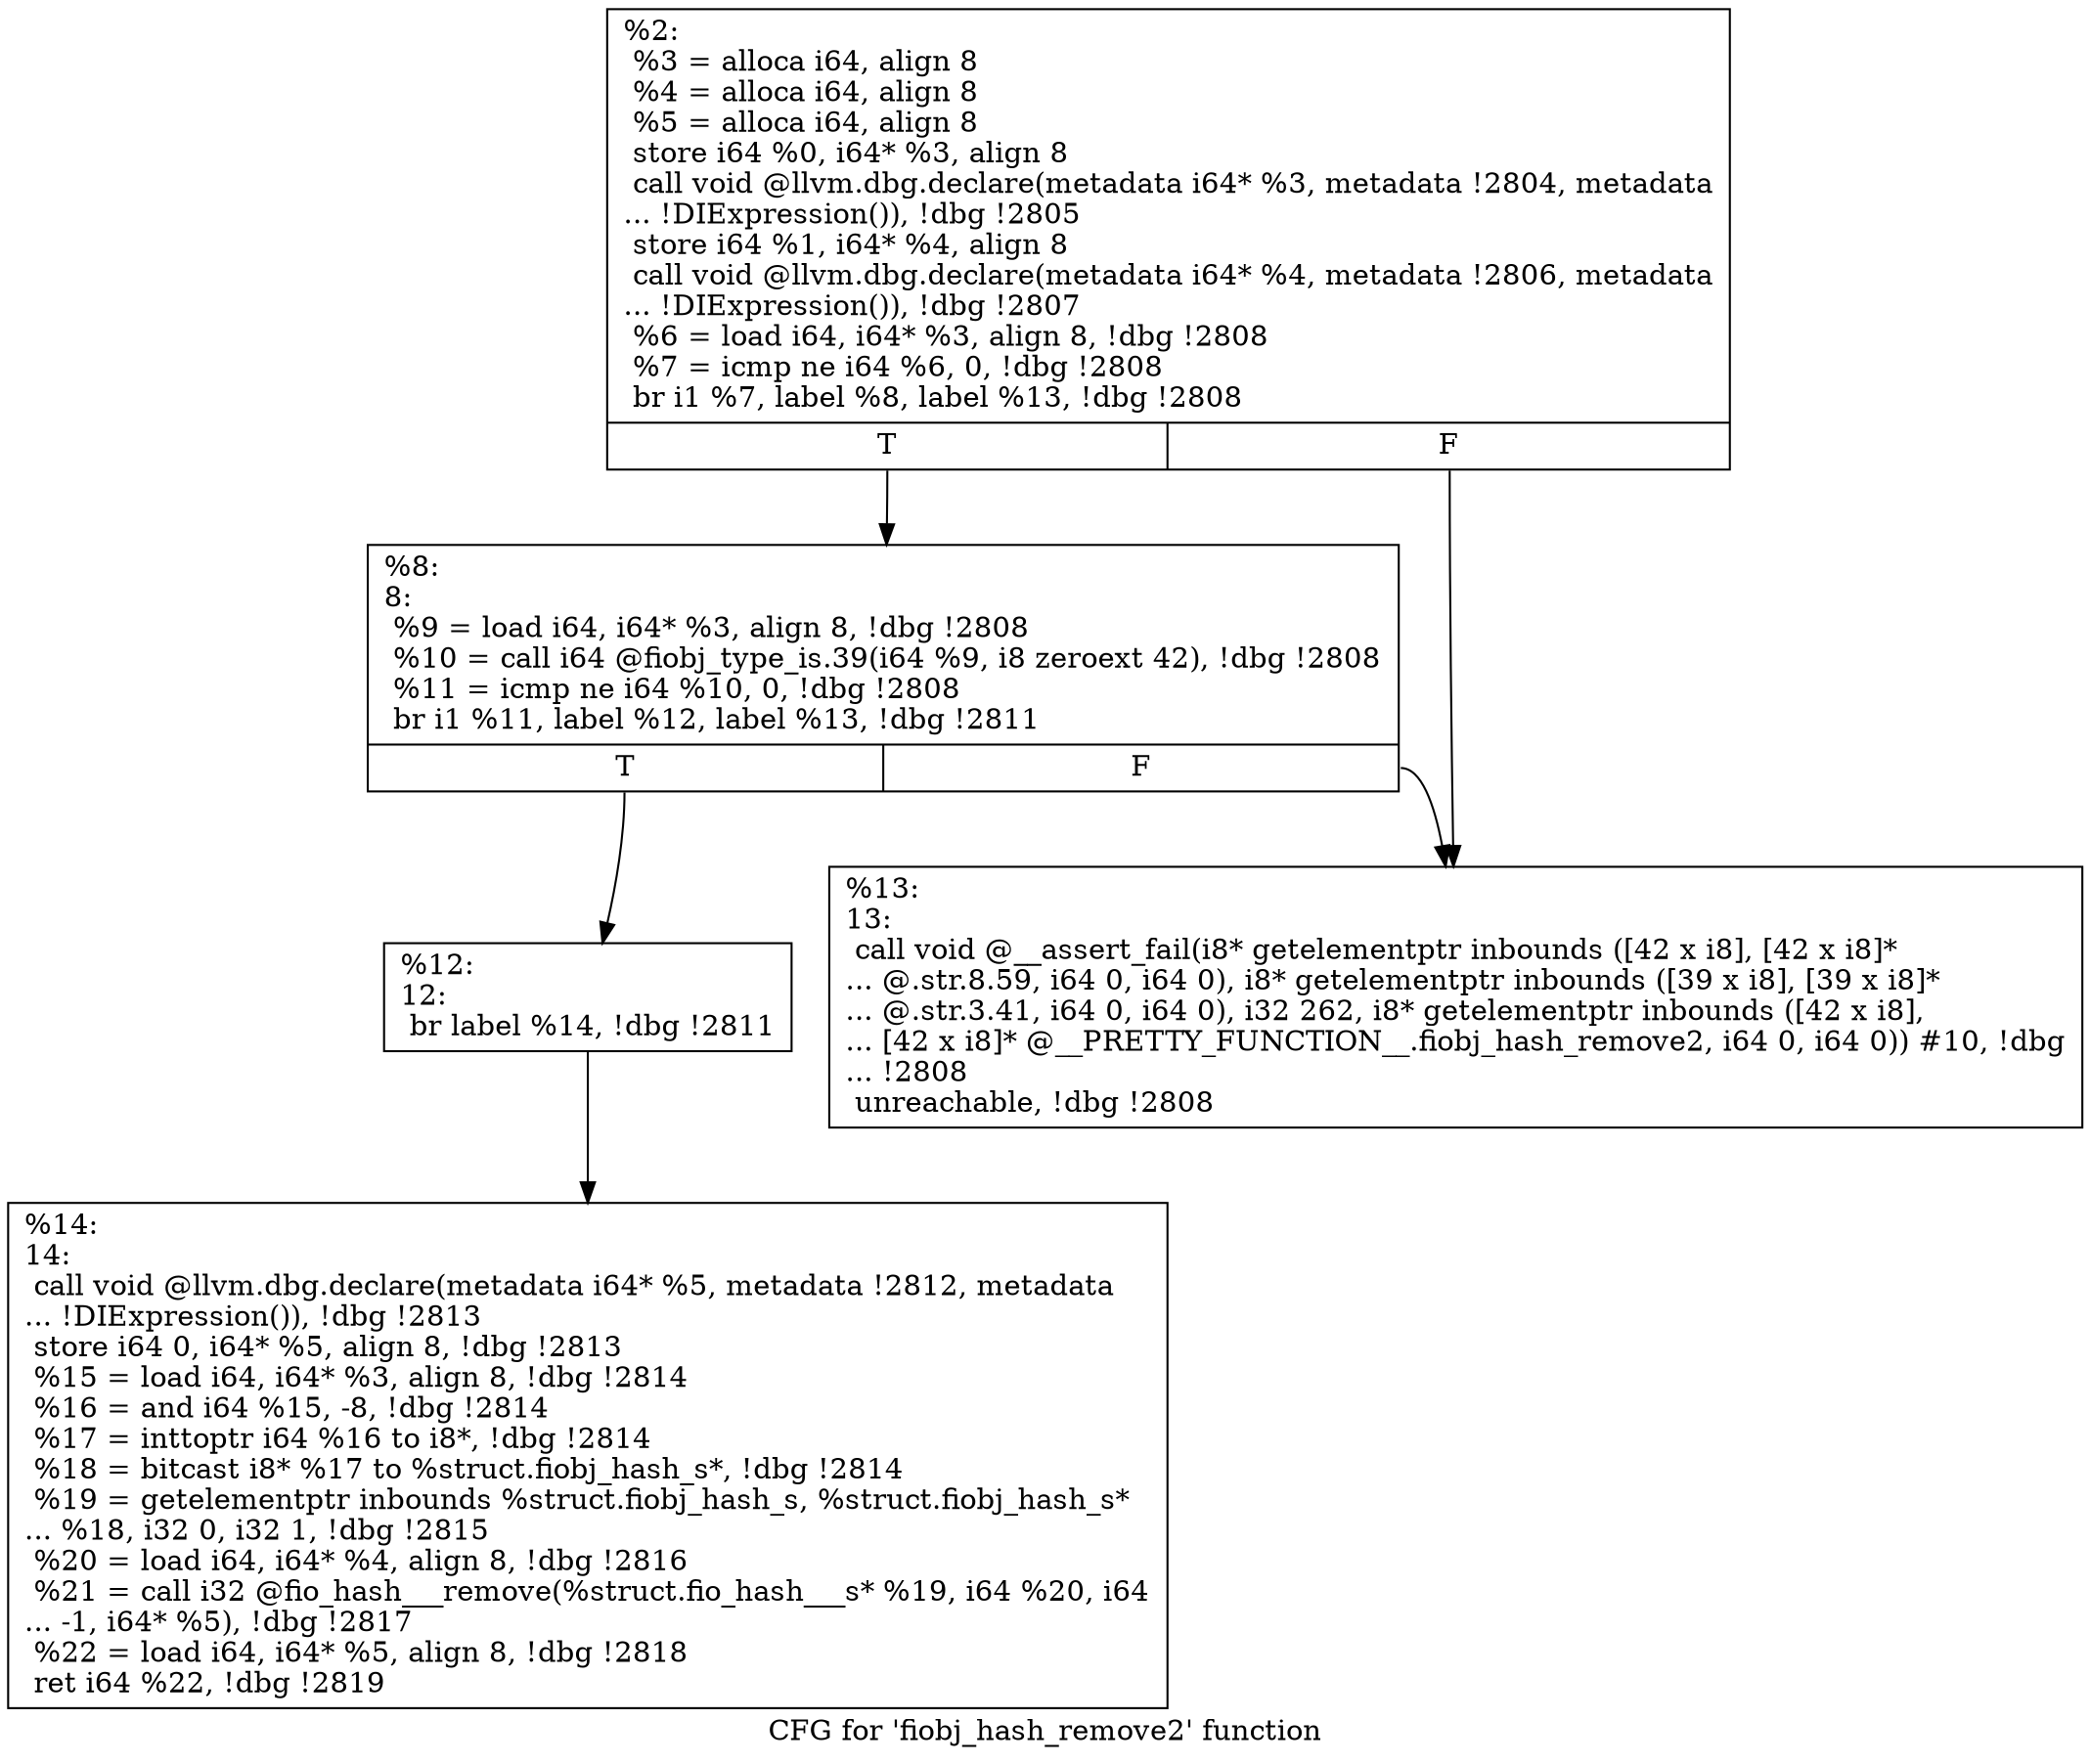 digraph "CFG for 'fiobj_hash_remove2' function" {
	label="CFG for 'fiobj_hash_remove2' function";

	Node0x556851e8bcf0 [shape=record,label="{%2:\l  %3 = alloca i64, align 8\l  %4 = alloca i64, align 8\l  %5 = alloca i64, align 8\l  store i64 %0, i64* %3, align 8\l  call void @llvm.dbg.declare(metadata i64* %3, metadata !2804, metadata\l... !DIExpression()), !dbg !2805\l  store i64 %1, i64* %4, align 8\l  call void @llvm.dbg.declare(metadata i64* %4, metadata !2806, metadata\l... !DIExpression()), !dbg !2807\l  %6 = load i64, i64* %3, align 8, !dbg !2808\l  %7 = icmp ne i64 %6, 0, !dbg !2808\l  br i1 %7, label %8, label %13, !dbg !2808\l|{<s0>T|<s1>F}}"];
	Node0x556851e8bcf0:s0 -> Node0x556851e8bdd0;
	Node0x556851e8bcf0:s1 -> Node0x556851e8be70;
	Node0x556851e8bdd0 [shape=record,label="{%8:\l8:                                                \l  %9 = load i64, i64* %3, align 8, !dbg !2808\l  %10 = call i64 @fiobj_type_is.39(i64 %9, i8 zeroext 42), !dbg !2808\l  %11 = icmp ne i64 %10, 0, !dbg !2808\l  br i1 %11, label %12, label %13, !dbg !2811\l|{<s0>T|<s1>F}}"];
	Node0x556851e8bdd0:s0 -> Node0x556851e8be20;
	Node0x556851e8bdd0:s1 -> Node0x556851e8be70;
	Node0x556851e8be20 [shape=record,label="{%12:\l12:                                               \l  br label %14, !dbg !2811\l}"];
	Node0x556851e8be20 -> Node0x556851e8bec0;
	Node0x556851e8be70 [shape=record,label="{%13:\l13:                                               \l  call void @__assert_fail(i8* getelementptr inbounds ([42 x i8], [42 x i8]*\l... @.str.8.59, i64 0, i64 0), i8* getelementptr inbounds ([39 x i8], [39 x i8]*\l... @.str.3.41, i64 0, i64 0), i32 262, i8* getelementptr inbounds ([42 x i8],\l... [42 x i8]* @__PRETTY_FUNCTION__.fiobj_hash_remove2, i64 0, i64 0)) #10, !dbg\l... !2808\l  unreachable, !dbg !2808\l}"];
	Node0x556851e8bec0 [shape=record,label="{%14:\l14:                                               \l  call void @llvm.dbg.declare(metadata i64* %5, metadata !2812, metadata\l... !DIExpression()), !dbg !2813\l  store i64 0, i64* %5, align 8, !dbg !2813\l  %15 = load i64, i64* %3, align 8, !dbg !2814\l  %16 = and i64 %15, -8, !dbg !2814\l  %17 = inttoptr i64 %16 to i8*, !dbg !2814\l  %18 = bitcast i8* %17 to %struct.fiobj_hash_s*, !dbg !2814\l  %19 = getelementptr inbounds %struct.fiobj_hash_s, %struct.fiobj_hash_s*\l... %18, i32 0, i32 1, !dbg !2815\l  %20 = load i64, i64* %4, align 8, !dbg !2816\l  %21 = call i32 @fio_hash___remove(%struct.fio_hash___s* %19, i64 %20, i64\l... -1, i64* %5), !dbg !2817\l  %22 = load i64, i64* %5, align 8, !dbg !2818\l  ret i64 %22, !dbg !2819\l}"];
}
